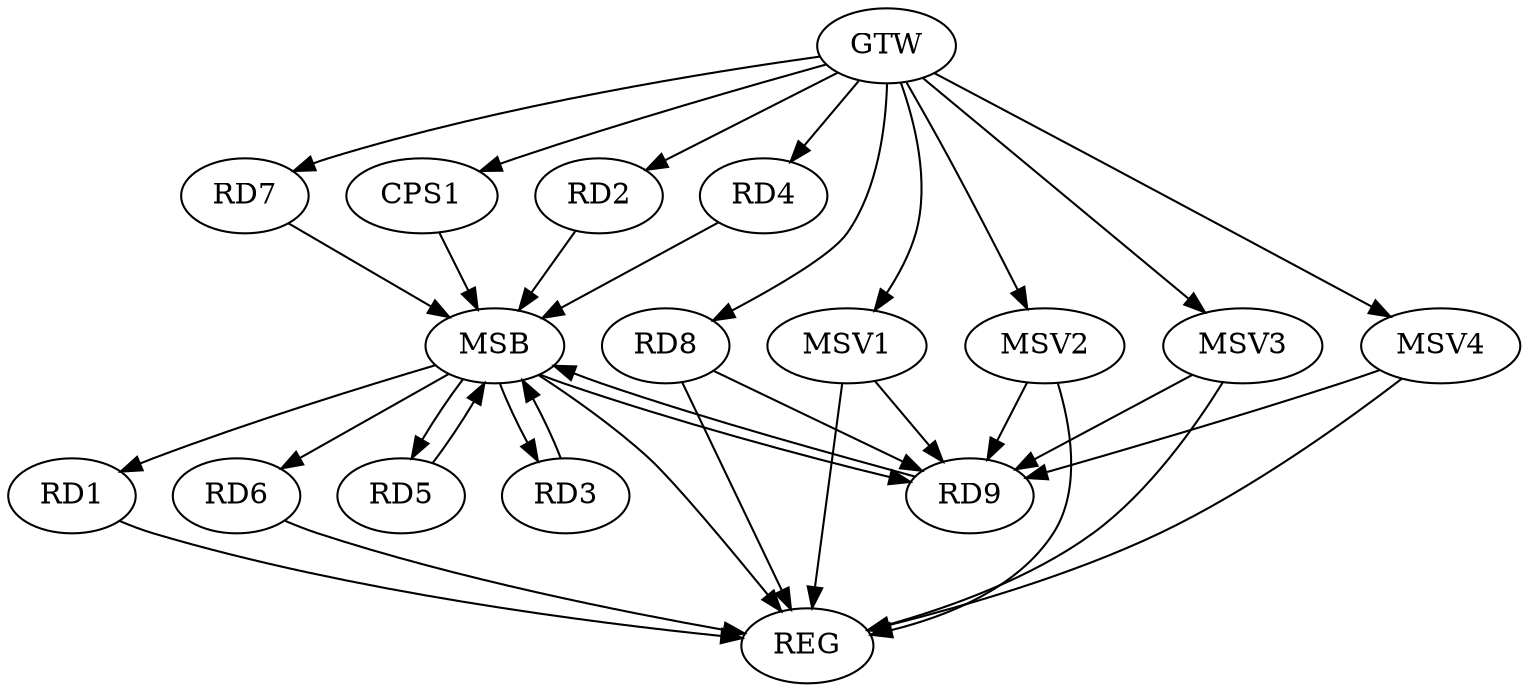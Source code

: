 strict digraph G {
  RD1 [ label="RD1" ];
  RD2 [ label="RD2" ];
  RD3 [ label="RD3" ];
  RD4 [ label="RD4" ];
  RD5 [ label="RD5" ];
  RD6 [ label="RD6" ];
  RD7 [ label="RD7" ];
  RD8 [ label="RD8" ];
  RD9 [ label="RD9" ];
  CPS1 [ label="CPS1" ];
  GTW [ label="GTW" ];
  REG [ label="REG" ];
  MSB [ label="MSB" ];
  MSV1 [ label="MSV1" ];
  MSV2 [ label="MSV2" ];
  MSV3 [ label="MSV3" ];
  MSV4 [ label="MSV4" ];
  RD8 -> RD9;
  GTW -> RD2;
  GTW -> RD4;
  GTW -> RD7;
  GTW -> RD8;
  GTW -> CPS1;
  RD1 -> REG;
  RD6 -> REG;
  RD8 -> REG;
  RD2 -> MSB;
  MSB -> RD6;
  MSB -> REG;
  RD3 -> MSB;
  MSB -> RD1;
  MSB -> RD9;
  RD4 -> MSB;
  RD5 -> MSB;
  RD7 -> MSB;
  RD9 -> MSB;
  MSB -> RD3;
  CPS1 -> MSB;
  MSB -> RD5;
  MSV1 -> RD9;
  GTW -> MSV1;
  MSV1 -> REG;
  MSV2 -> RD9;
  GTW -> MSV2;
  MSV2 -> REG;
  MSV3 -> RD9;
  GTW -> MSV3;
  MSV3 -> REG;
  MSV4 -> RD9;
  GTW -> MSV4;
  MSV4 -> REG;
}
